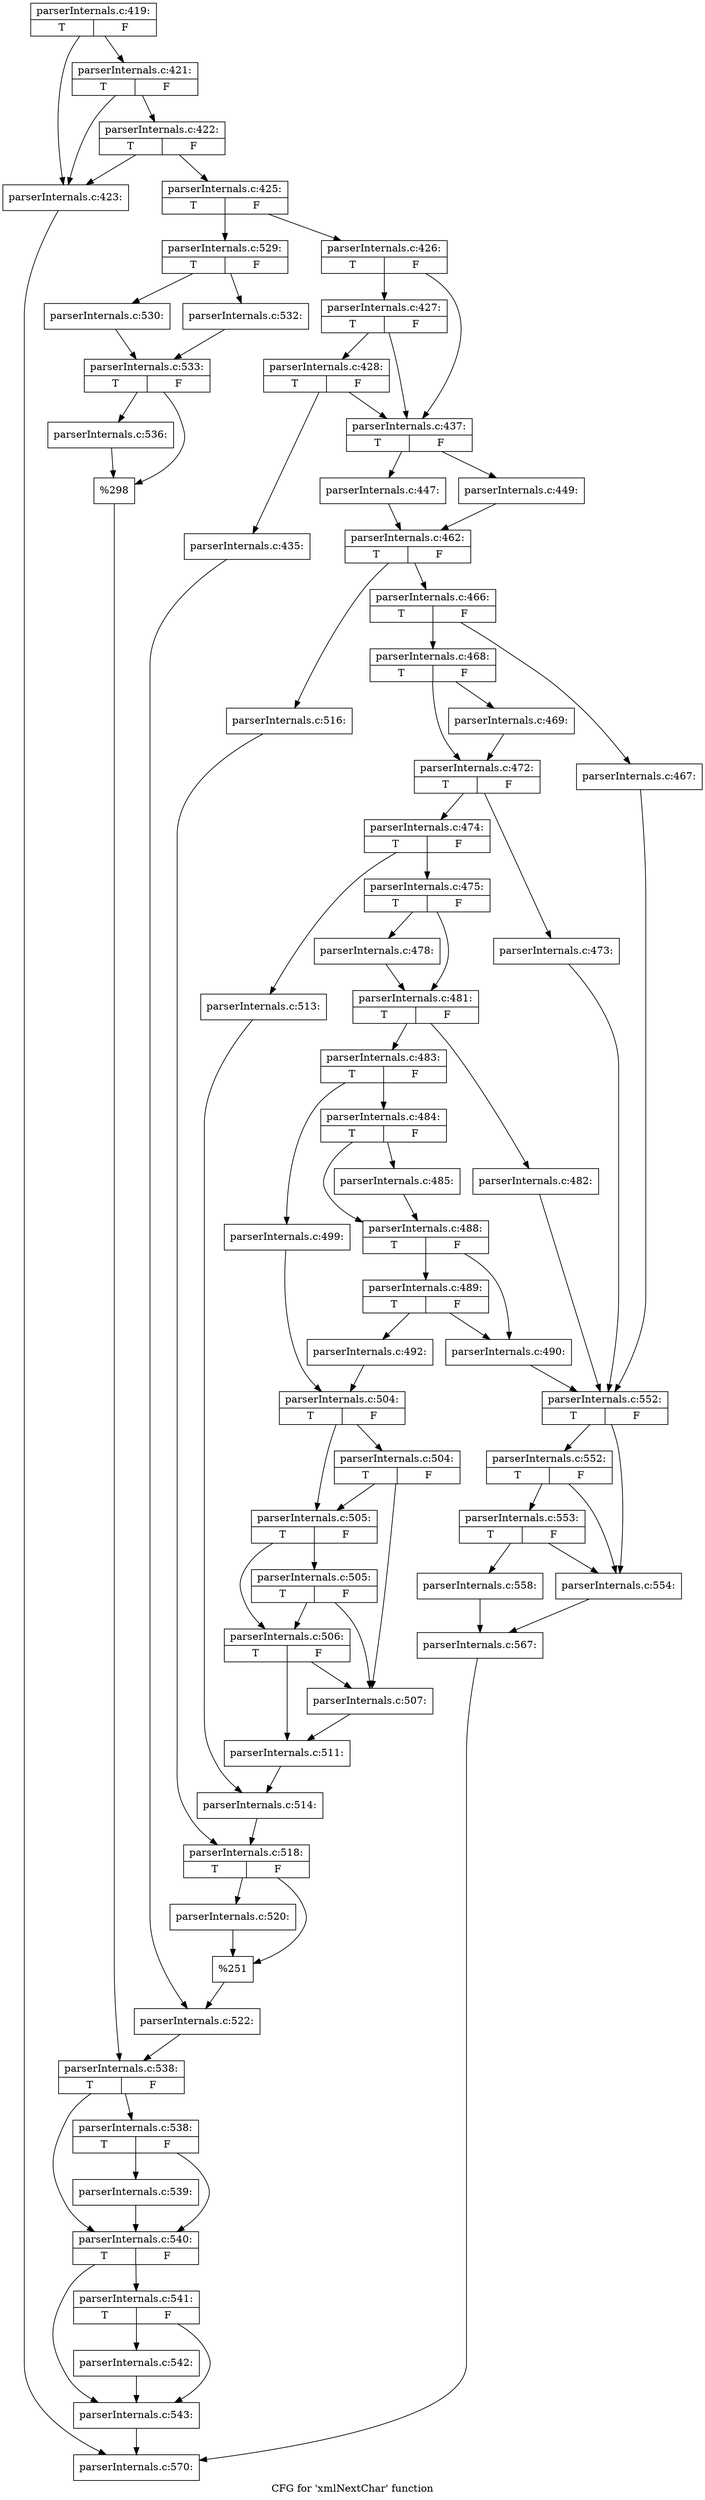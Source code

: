 digraph "CFG for 'xmlNextChar' function" {
	label="CFG for 'xmlNextChar' function";

	Node0x4e8db70 [shape=record,label="{parserInternals.c:419:|{<s0>T|<s1>F}}"];
	Node0x4e8db70 -> Node0x4e8df40;
	Node0x4e8db70 -> Node0x4e67a30;
	Node0x4e67a30 [shape=record,label="{parserInternals.c:421:|{<s0>T|<s1>F}}"];
	Node0x4e67a30 -> Node0x4e8df40;
	Node0x4e67a30 -> Node0x4e9c450;
	Node0x4e9c450 [shape=record,label="{parserInternals.c:422:|{<s0>T|<s1>F}}"];
	Node0x4e9c450 -> Node0x4e8df40;
	Node0x4e9c450 -> Node0x4e9c400;
	Node0x4e8df40 [shape=record,label="{parserInternals.c:423:}"];
	Node0x4e8df40 -> Node0x4e938c0;
	Node0x4e9c400 [shape=record,label="{parserInternals.c:425:|{<s0>T|<s1>F}}"];
	Node0x4e9c400 -> Node0x4e9d540;
	Node0x4e9c400 -> Node0x4e9d5e0;
	Node0x4e9d540 [shape=record,label="{parserInternals.c:426:|{<s0>T|<s1>F}}"];
	Node0x4e9d540 -> Node0x4e9e260;
	Node0x4e9d540 -> Node0x4e9e190;
	Node0x4e9e260 [shape=record,label="{parserInternals.c:427:|{<s0>T|<s1>F}}"];
	Node0x4e9e260 -> Node0x4e9e1e0;
	Node0x4e9e260 -> Node0x4e9e190;
	Node0x4e9e1e0 [shape=record,label="{parserInternals.c:428:|{<s0>T|<s1>F}}"];
	Node0x4e9e1e0 -> Node0x4e9e0f0;
	Node0x4e9e1e0 -> Node0x4e9e190;
	Node0x4e9e0f0 [shape=record,label="{parserInternals.c:435:}"];
	Node0x4e9e0f0 -> Node0x4e9e140;
	Node0x4e9e190 [shape=record,label="{parserInternals.c:437:|{<s0>T|<s1>F}}"];
	Node0x4e9e190 -> Node0x4e9f7a0;
	Node0x4e9e190 -> Node0x4e9f840;
	Node0x4e9f7a0 [shape=record,label="{parserInternals.c:447:}"];
	Node0x4e9f7a0 -> Node0x4e9f7f0;
	Node0x4e9f840 [shape=record,label="{parserInternals.c:449:}"];
	Node0x4e9f840 -> Node0x4e9f7f0;
	Node0x4e9f7f0 [shape=record,label="{parserInternals.c:462:|{<s0>T|<s1>F}}"];
	Node0x4e9f7f0 -> Node0x4ea1b30;
	Node0x4e9f7f0 -> Node0x4ea1bd0;
	Node0x4ea1b30 [shape=record,label="{parserInternals.c:466:|{<s0>T|<s1>F}}"];
	Node0x4ea1b30 -> Node0x4ea2050;
	Node0x4ea1b30 -> Node0x4ea20a0;
	Node0x4ea2050 [shape=record,label="{parserInternals.c:467:}"];
	Node0x4ea2050 -> Node0x4ea22c0;
	Node0x4ea20a0 [shape=record,label="{parserInternals.c:468:|{<s0>T|<s1>F}}"];
	Node0x4ea20a0 -> Node0x4ea2d20;
	Node0x4ea20a0 -> Node0x4ea2d70;
	Node0x4ea2d20 [shape=record,label="{parserInternals.c:469:}"];
	Node0x4ea2d20 -> Node0x4ea2d70;
	Node0x4ea2d70 [shape=record,label="{parserInternals.c:472:|{<s0>T|<s1>F}}"];
	Node0x4ea2d70 -> Node0x4e17760;
	Node0x4ea2d70 -> Node0x4ea3aa0;
	Node0x4e17760 [shape=record,label="{parserInternals.c:473:}"];
	Node0x4e17760 -> Node0x4ea22c0;
	Node0x4ea3aa0 [shape=record,label="{parserInternals.c:474:|{<s0>T|<s1>F}}"];
	Node0x4ea3aa0 -> Node0x4ea40e0;
	Node0x4ea3aa0 -> Node0x4ea4180;
	Node0x4ea40e0 [shape=record,label="{parserInternals.c:475:|{<s0>T|<s1>F}}"];
	Node0x4ea40e0 -> Node0x4ea49c0;
	Node0x4ea40e0 -> Node0x4ea4a10;
	Node0x4ea49c0 [shape=record,label="{parserInternals.c:478:}"];
	Node0x4ea49c0 -> Node0x4ea4a10;
	Node0x4ea4a10 [shape=record,label="{parserInternals.c:481:|{<s0>T|<s1>F}}"];
	Node0x4ea4a10 -> Node0x4ea5650;
	Node0x4ea4a10 -> Node0x4ea56a0;
	Node0x4ea5650 [shape=record,label="{parserInternals.c:482:}"];
	Node0x4ea5650 -> Node0x4ea22c0;
	Node0x4ea56a0 [shape=record,label="{parserInternals.c:483:|{<s0>T|<s1>F}}"];
	Node0x4ea56a0 -> Node0x4ea5ce0;
	Node0x4ea56a0 -> Node0x4ea5d80;
	Node0x4ea5ce0 [shape=record,label="{parserInternals.c:484:|{<s0>T|<s1>F}}"];
	Node0x4ea5ce0 -> Node0x4ea62f0;
	Node0x4ea5ce0 -> Node0x4ea6340;
	Node0x4ea62f0 [shape=record,label="{parserInternals.c:485:}"];
	Node0x4ea62f0 -> Node0x4ea6340;
	Node0x4ea6340 [shape=record,label="{parserInternals.c:488:|{<s0>T|<s1>F}}"];
	Node0x4ea6340 -> Node0x4e89660;
	Node0x4ea6340 -> Node0x4e89700;
	Node0x4e89700 [shape=record,label="{parserInternals.c:489:|{<s0>T|<s1>F}}"];
	Node0x4e89700 -> Node0x4e89660;
	Node0x4e89700 -> Node0x4e896b0;
	Node0x4e89660 [shape=record,label="{parserInternals.c:490:}"];
	Node0x4e89660 -> Node0x4ea22c0;
	Node0x4e896b0 [shape=record,label="{parserInternals.c:492:}"];
	Node0x4e896b0 -> Node0x4ea5d30;
	Node0x4ea5d80 [shape=record,label="{parserInternals.c:499:}"];
	Node0x4ea5d80 -> Node0x4ea5d30;
	Node0x4ea5d30 [shape=record,label="{parserInternals.c:504:|{<s0>T|<s1>F}}"];
	Node0x4ea5d30 -> Node0x4ead2b0;
	Node0x4ea5d30 -> Node0x4ead230;
	Node0x4ead2b0 [shape=record,label="{parserInternals.c:504:|{<s0>T|<s1>F}}"];
	Node0x4ead2b0 -> Node0x4ead110;
	Node0x4ead2b0 -> Node0x4ead230;
	Node0x4ead230 [shape=record,label="{parserInternals.c:505:|{<s0>T|<s1>F}}"];
	Node0x4ead230 -> Node0x4ead810;
	Node0x4ead230 -> Node0x4ead1b0;
	Node0x4ead810 [shape=record,label="{parserInternals.c:505:|{<s0>T|<s1>F}}"];
	Node0x4ead810 -> Node0x4ead110;
	Node0x4ead810 -> Node0x4ead1b0;
	Node0x4ead1b0 [shape=record,label="{parserInternals.c:506:|{<s0>T|<s1>F}}"];
	Node0x4ead1b0 -> Node0x4ead110;
	Node0x4ead1b0 -> Node0x4ead160;
	Node0x4ead110 [shape=record,label="{parserInternals.c:507:}"];
	Node0x4ead110 -> Node0x4ead160;
	Node0x4ead160 [shape=record,label="{parserInternals.c:511:}"];
	Node0x4ead160 -> Node0x4ea4130;
	Node0x4ea4180 [shape=record,label="{parserInternals.c:513:}"];
	Node0x4ea4180 -> Node0x4ea4130;
	Node0x4ea4130 [shape=record,label="{parserInternals.c:514:}"];
	Node0x4ea4130 -> Node0x4ea1b80;
	Node0x4ea1bd0 [shape=record,label="{parserInternals.c:516:}"];
	Node0x4ea1bd0 -> Node0x4ea1b80;
	Node0x4ea1b80 [shape=record,label="{parserInternals.c:518:|{<s0>T|<s1>F}}"];
	Node0x4ea1b80 -> Node0x4eaf930;
	Node0x4ea1b80 -> Node0x4eaf980;
	Node0x4eaf930 [shape=record,label="{parserInternals.c:520:}"];
	Node0x4eaf930 -> Node0x4eaf980;
	Node0x4eaf980 [shape=record,label="{%251}"];
	Node0x4eaf980 -> Node0x4e9e140;
	Node0x4e9e140 [shape=record,label="{parserInternals.c:522:}"];
	Node0x4e9e140 -> Node0x4e9d590;
	Node0x4e9d5e0 [shape=record,label="{parserInternals.c:529:|{<s0>T|<s1>F}}"];
	Node0x4e9d5e0 -> Node0x4eb0560;
	Node0x4e9d5e0 -> Node0x4eb0600;
	Node0x4eb0560 [shape=record,label="{parserInternals.c:530:}"];
	Node0x4eb0560 -> Node0x4eb05b0;
	Node0x4eb0600 [shape=record,label="{parserInternals.c:532:}"];
	Node0x4eb0600 -> Node0x4eb05b0;
	Node0x4eb05b0 [shape=record,label="{parserInternals.c:533:|{<s0>T|<s1>F}}"];
	Node0x4eb05b0 -> Node0x4eb2100;
	Node0x4eb05b0 -> Node0x4eb2150;
	Node0x4eb2100 [shape=record,label="{parserInternals.c:536:}"];
	Node0x4eb2100 -> Node0x4eb2150;
	Node0x4eb2150 [shape=record,label="{%298}"];
	Node0x4eb2150 -> Node0x4e9d590;
	Node0x4e9d590 [shape=record,label="{parserInternals.c:538:|{<s0>T|<s1>F}}"];
	Node0x4e9d590 -> Node0x4eb2c70;
	Node0x4e9d590 -> Node0x4eb2c20;
	Node0x4eb2c70 [shape=record,label="{parserInternals.c:538:|{<s0>T|<s1>F}}"];
	Node0x4eb2c70 -> Node0x4eb2c20;
	Node0x4eb2c70 -> Node0x4eb2bd0;
	Node0x4eb2bd0 [shape=record,label="{parserInternals.c:539:}"];
	Node0x4eb2bd0 -> Node0x4eb2c20;
	Node0x4eb2c20 [shape=record,label="{parserInternals.c:540:|{<s0>T|<s1>F}}"];
	Node0x4eb2c20 -> Node0x4eb4180;
	Node0x4eb2c20 -> Node0x4eb40d0;
	Node0x4eb4180 [shape=record,label="{parserInternals.c:541:|{<s0>T|<s1>F}}"];
	Node0x4eb4180 -> Node0x4eb3da0;
	Node0x4eb4180 -> Node0x4eb40d0;
	Node0x4eb3da0 [shape=record,label="{parserInternals.c:542:}"];
	Node0x4eb3da0 -> Node0x4eb40d0;
	Node0x4eb40d0 [shape=record,label="{parserInternals.c:543:}"];
	Node0x4eb40d0 -> Node0x4e938c0;
	Node0x4ea22c0 [shape=record,label="{parserInternals.c:552:|{<s0>T|<s1>F}}"];
	Node0x4ea22c0 -> Node0x4eb4c10;
	Node0x4ea22c0 -> Node0x4eb4d80;
	Node0x4eb4d80 [shape=record,label="{parserInternals.c:552:|{<s0>T|<s1>F}}"];
	Node0x4eb4d80 -> Node0x4eb4c10;
	Node0x4eb4d80 -> Node0x4eb4d00;
	Node0x4eb4d00 [shape=record,label="{parserInternals.c:553:|{<s0>T|<s1>F}}"];
	Node0x4eb4d00 -> Node0x4eb4c10;
	Node0x4eb4d00 -> Node0x4eb4cb0;
	Node0x4eb4c10 [shape=record,label="{parserInternals.c:554:}"];
	Node0x4eb4c10 -> Node0x4eb4c60;
	Node0x4eb4cb0 [shape=record,label="{parserInternals.c:558:}"];
	Node0x4eb4cb0 -> Node0x4eb4c60;
	Node0x4eb4c60 [shape=record,label="{parserInternals.c:567:}"];
	Node0x4eb4c60 -> Node0x4e938c0;
	Node0x4e938c0 [shape=record,label="{parserInternals.c:570:}"];
}
